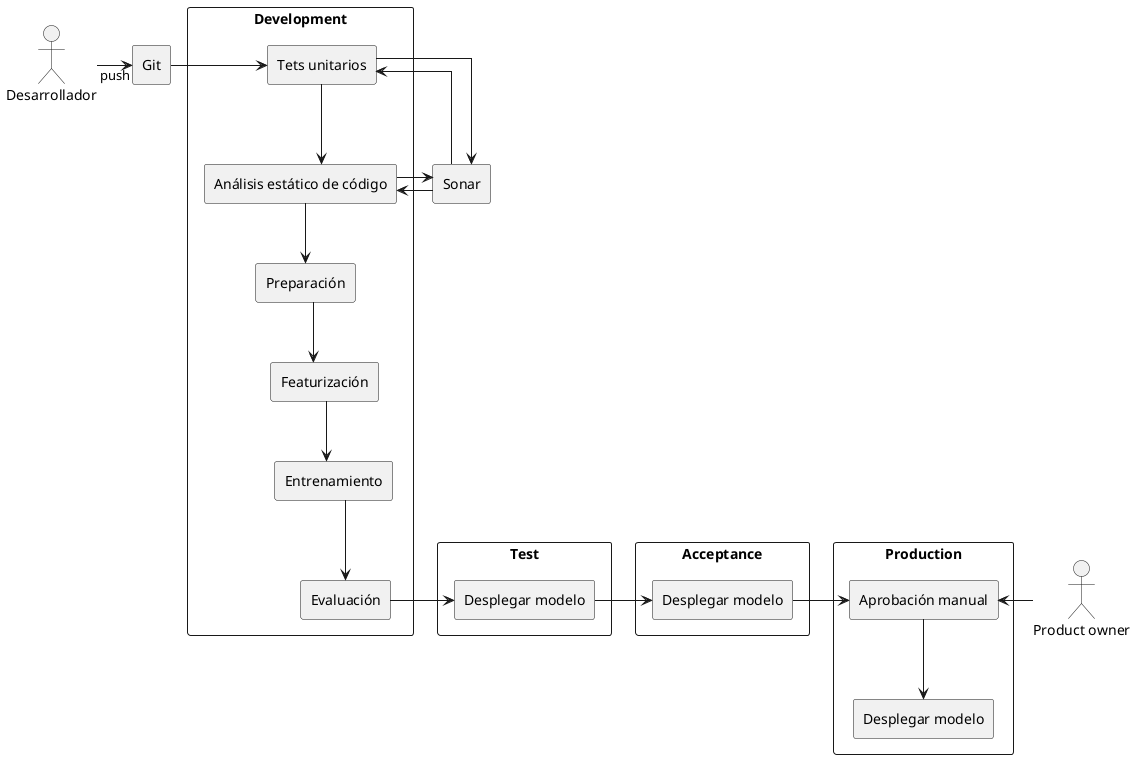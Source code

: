 @startuml

skinparam linetype ortho

actor "Desarrollador" as user
actor "Product owner" as PO
rectangle "Git" as git
rectangle "Sonar" as sonar

rectangle build as "Development" {
  rectangle "Análisis estático de código" as static_code_analysis
  rectangle "Tets unitarios" as unit_test
  rectangle "Preparación" as preparation
  rectangle "Featurización" as featurization
  rectangle "Entrenamiento" as training
  rectangle "Evaluación" as evaluation
}

rectangle promote_to_test as "Test" {
  rectangle "Desplegar modelo" as model_promotion_test
}

rectangle promote_to_acceptance as "Acceptance" {
  rectangle "Desplegar modelo" as model_promotion_acc
}

rectangle promote_to_pro as "Production" {
  rectangle "Aprobación manual" as promotion_check
  rectangle "Desplegar modelo" as model_promotion_pro
}

user -> git : push

git -> unit_test
unit_test --> static_code_analysis
unit_test -r-> sonar
sonar -l-> unit_test
static_code_analysis -r-> sonar
sonar -l-> static_code_analysis
static_code_analysis --> preparation
preparation --> featurization
featurization --> training
training --> evaluation
evaluation -> model_promotion_test
model_promotion_test -> model_promotion_acc
model_promotion_acc -> promotion_check
promotion_check --> model_promotion_pro
PO -> promotion_check

@enduml